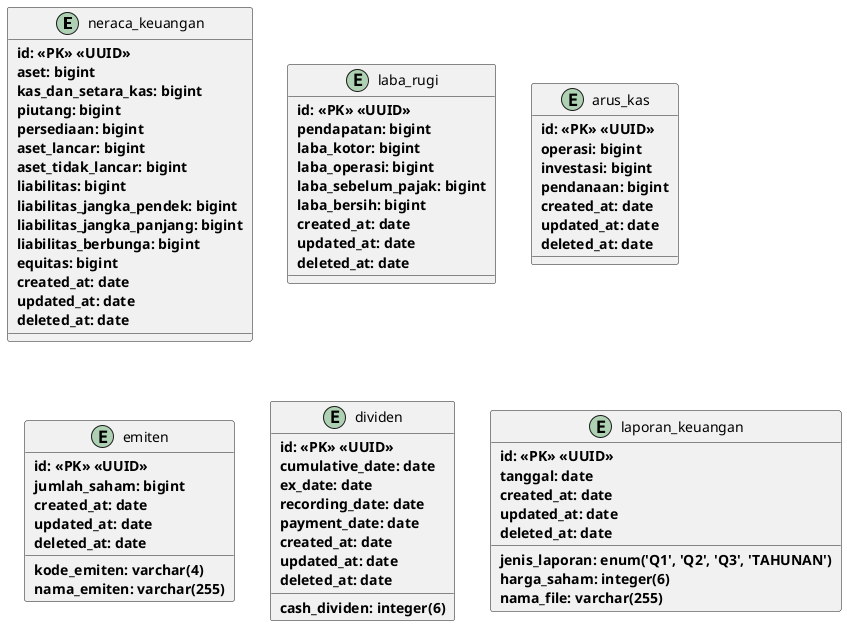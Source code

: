 @startuml laporan_emiten
  entity neraca_keuangan {
    ** id: <<PK>> <<UUID>> **
    ** aset: bigint **
    ** kas_dan_setara_kas: bigint **
    ** piutang: bigint **
    ** persediaan: bigint **
    ** aset_lancar: bigint **
    ** aset_tidak_lancar: bigint **
    ** liabilitas: bigint **
    ** liabilitas_jangka_pendek: bigint **
    ** liabilitas_jangka_panjang: bigint **
    ** liabilitas_berbunga: bigint **
    ** equitas: bigint **
    ** created_at: date **
    ** updated_at: date **
    ** deleted_at: date **
  }

  entity laba_rugi {
    ** id: <<PK>> <<UUID>> **
    ** pendapatan: bigint **
    ** laba_kotor: bigint **
    ** laba_operasi: bigint **
    ** laba_sebelum_pajak: bigint **
    ** laba_bersih: bigint **
    ** created_at: date **
    ** updated_at: date **
    ** deleted_at: date **
  }

  entity arus_kas {
    ** id: <<PK>> <<UUID>> **
    ** operasi: bigint **
    ** investasi: bigint **
    ** pendanaan: bigint **
    ** created_at: date **
    ** updated_at: date **
    ** deleted_at: date **
  }

  entity emiten {
    ** id: <<PK>> <<UUID>> **
    ** kode_emiten: varchar(4) **
    ** nama_emiten: varchar(255) **
    ** jumlah_saham: bigint **
    ** created_at: date **
    ** updated_at: date **
    ** deleted_at: date **
  }

  entity dividen {
    ** id: <<PK>> <<UUID>> **
    ** cash_dividen: integer(6) **
    ** cumulative_date: date **
    ** ex_date: date **
    ** recording_date: date **
    ** payment_date: date **
    ** created_at: date **
    ** updated_at: date **
    ** deleted_at: date **
  }
  entity laporan_keuangan {
    ** id: <<PK>> <<UUID>> **
    ** jenis_laporan: enum('Q1', 'Q2', 'Q3', 'TAHUNAN') **
    ** tanggal: date **
    ** harga_saham: integer(6) **
    ** nama_file: varchar(255) **
    ** created_at: date **
    ** updated_at: date **
    ** deleted_at: date **
  }
@enduml